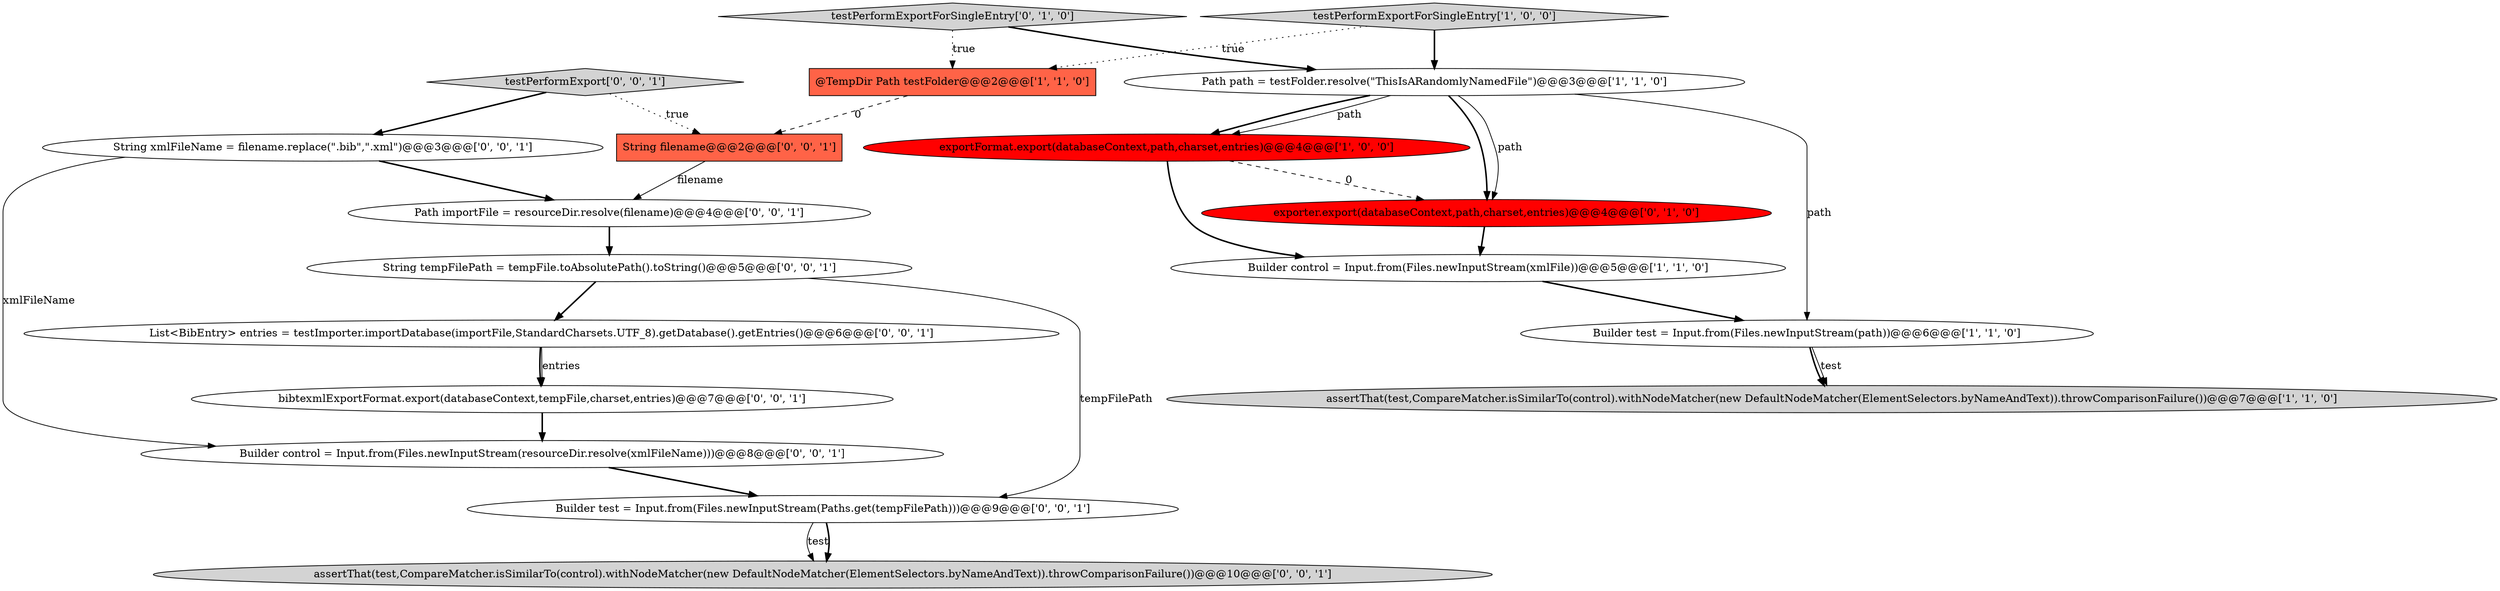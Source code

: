 digraph {
15 [style = filled, label = "Builder control = Input.from(Files.newInputStream(resourceDir.resolve(xmlFileName)))@@@8@@@['0', '0', '1']", fillcolor = white, shape = ellipse image = "AAA0AAABBB3BBB"];
8 [style = filled, label = "testPerformExportForSingleEntry['0', '1', '0']", fillcolor = lightgray, shape = diamond image = "AAA0AAABBB2BBB"];
2 [style = filled, label = "Builder control = Input.from(Files.newInputStream(xmlFile))@@@5@@@['1', '1', '0']", fillcolor = white, shape = ellipse image = "AAA0AAABBB1BBB"];
13 [style = filled, label = "assertThat(test,CompareMatcher.isSimilarTo(control).withNodeMatcher(new DefaultNodeMatcher(ElementSelectors.byNameAndText)).throwComparisonFailure())@@@10@@@['0', '0', '1']", fillcolor = lightgray, shape = ellipse image = "AAA0AAABBB3BBB"];
14 [style = filled, label = "List<BibEntry> entries = testImporter.importDatabase(importFile,StandardCharsets.UTF_8).getDatabase().getEntries()@@@6@@@['0', '0', '1']", fillcolor = white, shape = ellipse image = "AAA0AAABBB3BBB"];
11 [style = filled, label = "testPerformExport['0', '0', '1']", fillcolor = lightgray, shape = diamond image = "AAA0AAABBB3BBB"];
17 [style = filled, label = "Path importFile = resourceDir.resolve(filename)@@@4@@@['0', '0', '1']", fillcolor = white, shape = ellipse image = "AAA0AAABBB3BBB"];
18 [style = filled, label = "String filename@@@2@@@['0', '0', '1']", fillcolor = tomato, shape = box image = "AAA0AAABBB3BBB"];
1 [style = filled, label = "exportFormat.export(databaseContext,path,charset,entries)@@@4@@@['1', '0', '0']", fillcolor = red, shape = ellipse image = "AAA1AAABBB1BBB"];
3 [style = filled, label = "Path path = testFolder.resolve(\"ThisIsARandomlyNamedFile\")@@@3@@@['1', '1', '0']", fillcolor = white, shape = ellipse image = "AAA0AAABBB1BBB"];
5 [style = filled, label = "@TempDir Path testFolder@@@2@@@['1', '1', '0']", fillcolor = tomato, shape = box image = "AAA0AAABBB1BBB"];
7 [style = filled, label = "exporter.export(databaseContext,path,charset,entries)@@@4@@@['0', '1', '0']", fillcolor = red, shape = ellipse image = "AAA1AAABBB2BBB"];
12 [style = filled, label = "bibtexmlExportFormat.export(databaseContext,tempFile,charset,entries)@@@7@@@['0', '0', '1']", fillcolor = white, shape = ellipse image = "AAA0AAABBB3BBB"];
9 [style = filled, label = "Builder test = Input.from(Files.newInputStream(Paths.get(tempFilePath)))@@@9@@@['0', '0', '1']", fillcolor = white, shape = ellipse image = "AAA0AAABBB3BBB"];
16 [style = filled, label = "String tempFilePath = tempFile.toAbsolutePath().toString()@@@5@@@['0', '0', '1']", fillcolor = white, shape = ellipse image = "AAA0AAABBB3BBB"];
0 [style = filled, label = "Builder test = Input.from(Files.newInputStream(path))@@@6@@@['1', '1', '0']", fillcolor = white, shape = ellipse image = "AAA0AAABBB1BBB"];
4 [style = filled, label = "testPerformExportForSingleEntry['1', '0', '0']", fillcolor = lightgray, shape = diamond image = "AAA0AAABBB1BBB"];
10 [style = filled, label = "String xmlFileName = filename.replace(\".bib\",\".xml\")@@@3@@@['0', '0', '1']", fillcolor = white, shape = ellipse image = "AAA0AAABBB3BBB"];
6 [style = filled, label = "assertThat(test,CompareMatcher.isSimilarTo(control).withNodeMatcher(new DefaultNodeMatcher(ElementSelectors.byNameAndText)).throwComparisonFailure())@@@7@@@['1', '1', '0']", fillcolor = lightgray, shape = ellipse image = "AAA0AAABBB1BBB"];
4->5 [style = dotted, label="true"];
4->3 [style = bold, label=""];
3->1 [style = bold, label=""];
0->6 [style = bold, label=""];
14->12 [style = solid, label="entries"];
8->3 [style = bold, label=""];
12->15 [style = bold, label=""];
10->17 [style = bold, label=""];
16->9 [style = solid, label="tempFilePath"];
11->18 [style = dotted, label="true"];
5->18 [style = dashed, label="0"];
9->13 [style = solid, label="test"];
10->15 [style = solid, label="xmlFileName"];
18->17 [style = solid, label="filename"];
2->0 [style = bold, label=""];
3->7 [style = bold, label=""];
8->5 [style = dotted, label="true"];
3->0 [style = solid, label="path"];
7->2 [style = bold, label=""];
15->9 [style = bold, label=""];
11->10 [style = bold, label=""];
14->12 [style = bold, label=""];
3->7 [style = solid, label="path"];
16->14 [style = bold, label=""];
1->2 [style = bold, label=""];
1->7 [style = dashed, label="0"];
3->1 [style = solid, label="path"];
17->16 [style = bold, label=""];
9->13 [style = bold, label=""];
0->6 [style = solid, label="test"];
}
